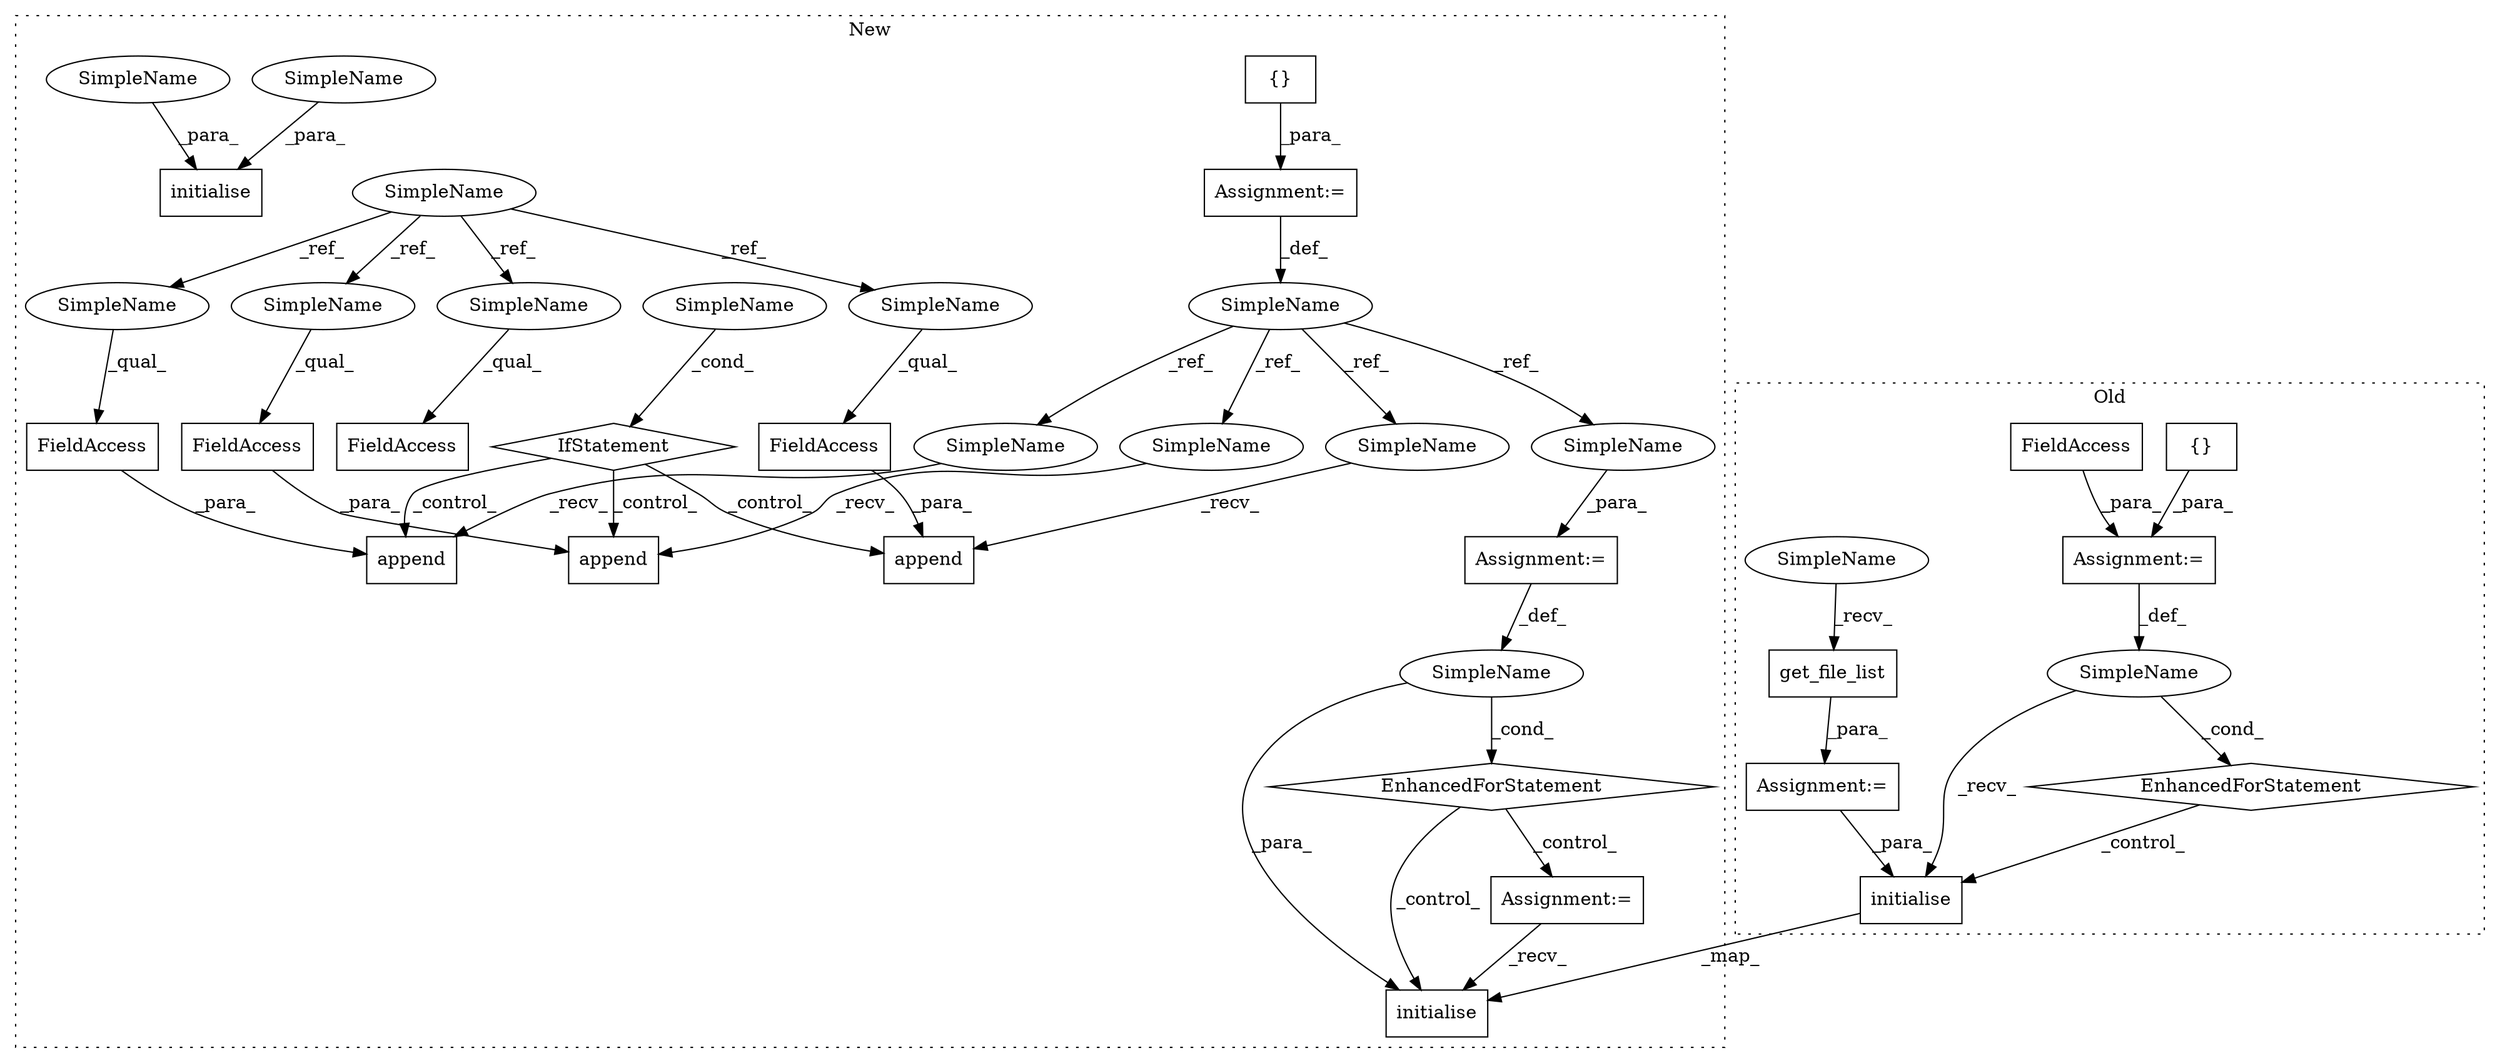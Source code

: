 digraph G {
subgraph cluster0 {
1 [label="initialise" a="32" s="2985,3027" l="11,1" shape="box"];
3 [label="Assignment:=" a="7" s="2818" l="1" shape="box"];
4 [label="get_file_list" a="32" s="2836" l="15" shape="box"];
5 [label="{}" a="4" s="2248,2283" l="1,1" shape="box"];
8 [label="EnhancedForStatement" a="70" s="2857,2968" l="53,2" shape="diamond"];
9 [label="SimpleName" a="42" s="2947" l="6" shape="ellipse"];
11 [label="Assignment:=" a="7" s="2857,2968" l="53,2" shape="box"];
28 [label="FieldAccess" a="22" s="2956" l="12" shape="box"];
37 [label="SimpleName" a="42" s="2819" l="16" shape="ellipse"];
label = "Old";
style="dotted";
}
subgraph cluster1 {
2 [label="initialise" a="32" s="2696,2738" l="11,1" shape="box"];
6 [label="{}" a="4" s="2241" l="2" shape="box"];
7 [label="EnhancedForStatement" a="70" s="2543,2626" l="57,2" shape="diamond"];
10 [label="SimpleName" a="42" s="2604" l="9" shape="ellipse"];
12 [label="Assignment:=" a="7" s="2644" l="1" shape="box"];
13 [label="Assignment:=" a="7" s="2543,2626" l="57,2" shape="box"];
14 [label="SimpleName" a="42" s="2221" l="10" shape="ellipse"];
15 [label="append" a="32" s="2375,2415" l="7,1" shape="box"];
16 [label="SimpleName" a="42" s="" l="" shape="ellipse"];
17 [label="append" a="32" s="2318,2353" l="7,1" shape="box"];
18 [label="FieldAccess" a="22" s="2325" l="28" shape="box"];
19 [label="SimpleName" a="42" s="1918" l="16" shape="ellipse"];
20 [label="FieldAccess" a="22" s="2382" l="33" shape="box"];
21 [label="FieldAccess" a="22" s="2460" l="26" shape="box"];
22 [label="FieldAccess" a="22" s="3323" l="32" shape="box"];
23 [label="IfStatement" a="25" s="2251,2295" l="4,2" shape="diamond"];
24 [label="Assignment:=" a="7" s="2231" l="1" shape="box"];
25 [label="initialise" a="32" s="2966,3031" l="11,1" shape="box"];
26 [label="append" a="32" s="2453,2486" l="7,1" shape="box"];
27 [label="SimpleName" a="42" s="2988" l="10" shape="ellipse"];
29 [label="SimpleName" a="42" s="2442" l="10" shape="ellipse"];
30 [label="SimpleName" a="42" s="2364" l="10" shape="ellipse"];
31 [label="SimpleName" a="42" s="2616" l="10" shape="ellipse"];
32 [label="SimpleName" a="42" s="2307" l="10" shape="ellipse"];
33 [label="SimpleName" a="42" s="2325" l="16" shape="ellipse"];
34 [label="SimpleName" a="42" s="3323" l="16" shape="ellipse"];
35 [label="SimpleName" a="42" s="2460" l="16" shape="ellipse"];
36 [label="SimpleName" a="42" s="2382" l="16" shape="ellipse"];
38 [label="SimpleName" a="42" s="2977" l="10" shape="ellipse"];
label = "New";
style="dotted";
}
1 -> 2 [label="_map_"];
3 -> 1 [label="_para_"];
4 -> 3 [label="_para_"];
5 -> 11 [label="_para_"];
6 -> 24 [label="_para_"];
7 -> 2 [label="_control_"];
7 -> 12 [label="_control_"];
8 -> 1 [label="_control_"];
9 -> 1 [label="_recv_"];
9 -> 8 [label="_cond_"];
10 -> 2 [label="_para_"];
10 -> 7 [label="_cond_"];
11 -> 9 [label="_def_"];
12 -> 2 [label="_recv_"];
13 -> 10 [label="_def_"];
14 -> 30 [label="_ref_"];
14 -> 31 [label="_ref_"];
14 -> 32 [label="_ref_"];
14 -> 29 [label="_ref_"];
16 -> 23 [label="_cond_"];
18 -> 17 [label="_para_"];
19 -> 36 [label="_ref_"];
19 -> 34 [label="_ref_"];
19 -> 33 [label="_ref_"];
19 -> 35 [label="_ref_"];
20 -> 15 [label="_para_"];
21 -> 26 [label="_para_"];
23 -> 17 [label="_control_"];
23 -> 26 [label="_control_"];
23 -> 15 [label="_control_"];
24 -> 14 [label="_def_"];
27 -> 25 [label="_para_"];
28 -> 11 [label="_para_"];
29 -> 26 [label="_recv_"];
30 -> 15 [label="_recv_"];
31 -> 13 [label="_para_"];
32 -> 17 [label="_recv_"];
33 -> 18 [label="_qual_"];
34 -> 22 [label="_qual_"];
35 -> 21 [label="_qual_"];
36 -> 20 [label="_qual_"];
37 -> 4 [label="_recv_"];
38 -> 25 [label="_para_"];
}